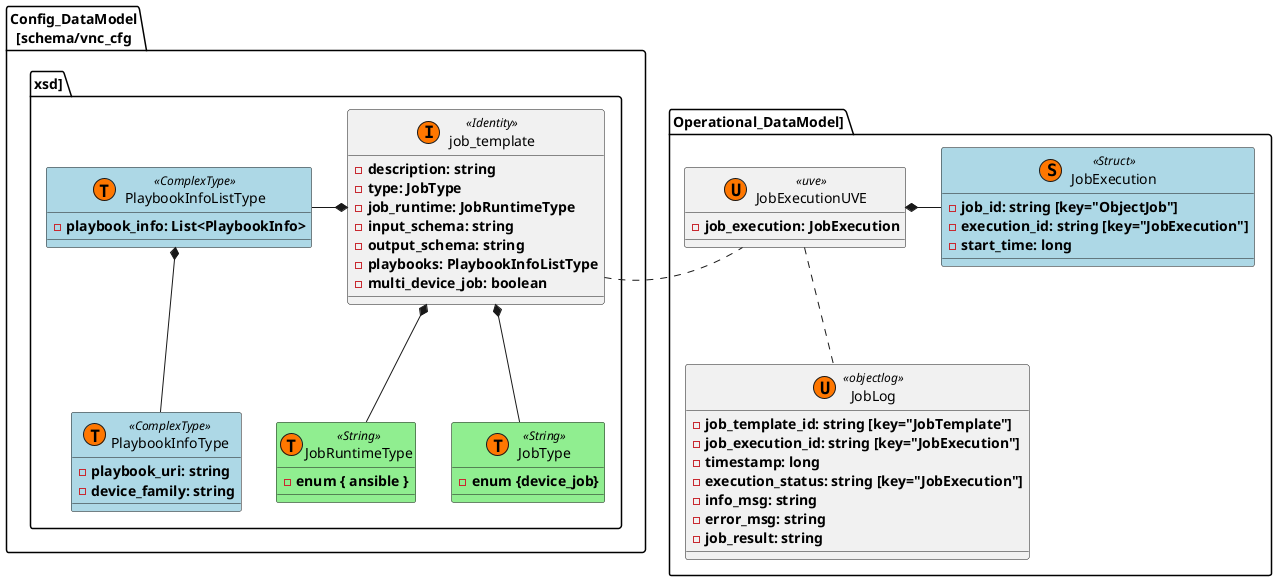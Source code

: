 @startuml
'title <b>Phase 1: Support of basic EMS functionality via Playbook</b>
package Config_DataModel\n[schema/vnc_cfg.xsd] {

    class PlaybookInfoType << (T, #FF7700) ComplexType>> #lightblue {
        - <b>playbook_uri: string
        - <b>device_family: string
    }

    class PlaybookInfoListType << (T, #FF7700) ComplexType>> #lightblue {
        - <b>playbook_info: List<PlaybookInfo>
    }

    class JobType << (T, #FF7700) String>> #lightgreen {
        - <b>enum {device_job}
    }

    class JobRuntimeType << (T, #FF7700) String>> #lightgreen {
        - <b>enum { ansible }
    }

    class job_template << (I, #FF7700) Identity>> {
        - <b>description: string
        - <b>type: JobType
        - <b>job_runtime: JobRuntimeType
        - <b>input_schema: string
        - <b>output_schema: string
        - <b>playbooks: PlaybookInfoListType
        - <b>multi_device_job: boolean
    }

    PlaybookInfoListType -* job_template
    job_template *-- JobRuntimeType
    job_template *-- JobType
    PlaybookInfoListType *-- PlaybookInfoType
}

package Operational_DataModel] {
    class JobExecution << (S, #FF7700) Struct>> #lightblue {
        - <b>job_id: string [key="ObjectJob"]
        - <b>execution_id: string [key="JobExecution"]
        - <b>start_time: long
    }

    class JobExecutionUVE << (U, #FF7700) uve>>  {
        - <b>job_execution: JobExecution
    }

    class JobLog << (U, #FF7700) objectlog>>  {
        - <b>job_template_id: string [key="JobTemplate"]
        - <b>job_execution_id: string [key="JobExecution"]
        - <b>timestamp: long
        - <b>execution_status: string [key="JobExecution"]
        - <b>info_msg: string
        - <b>error_msg: string
        - <b>job_result: string
    }


    JobExecutionUVE *- JobExecution

    JobExecutionUVE .. JobLog
}

job_template . JobExecutionUVE
@enduml